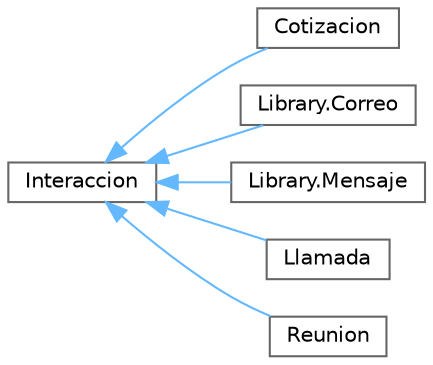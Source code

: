 digraph "Graphical Class Hierarchy"
{
 // INTERACTIVE_SVG=YES
 // LATEX_PDF_SIZE
  bgcolor="transparent";
  edge [fontname=Helvetica,fontsize=10,labelfontname=Helvetica,labelfontsize=10];
  node [fontname=Helvetica,fontsize=10,shape=box,height=0.2,width=0.4];
  rankdir="LR";
  Node0 [id="Node000000",label="Interaccion",height=0.2,width=0.4,color="grey40", fillcolor="white", style="filled",URL="$classInteraccion.html",tooltip=" "];
  Node0 -> Node1 [id="edge1_Node000000_Node000001",dir="back",color="steelblue1",style="solid",tooltip=" "];
  Node1 [id="Node000001",label="Cotizacion",height=0.2,width=0.4,color="grey40", fillcolor="white", style="filled",URL="$classCotizacion.html",tooltip=" "];
  Node0 -> Node2 [id="edge2_Node000000_Node000002",dir="back",color="steelblue1",style="solid",tooltip=" "];
  Node2 [id="Node000002",label="Library.Correo",height=0.2,width=0.4,color="grey40", fillcolor="white", style="filled",URL="$classLibrary_1_1Correo.html",tooltip=" "];
  Node0 -> Node3 [id="edge3_Node000000_Node000003",dir="back",color="steelblue1",style="solid",tooltip=" "];
  Node3 [id="Node000003",label="Library.Mensaje",height=0.2,width=0.4,color="grey40", fillcolor="white", style="filled",URL="$classLibrary_1_1Mensaje.html",tooltip=" "];
  Node0 -> Node4 [id="edge4_Node000000_Node000004",dir="back",color="steelblue1",style="solid",tooltip=" "];
  Node4 [id="Node000004",label="Llamada",height=0.2,width=0.4,color="grey40", fillcolor="white", style="filled",URL="$classLlamada.html",tooltip=" "];
  Node0 -> Node5 [id="edge5_Node000000_Node000005",dir="back",color="steelblue1",style="solid",tooltip=" "];
  Node5 [id="Node000005",label="Reunion",height=0.2,width=0.4,color="grey40", fillcolor="white", style="filled",URL="$classReunion.html",tooltip=" "];
}
